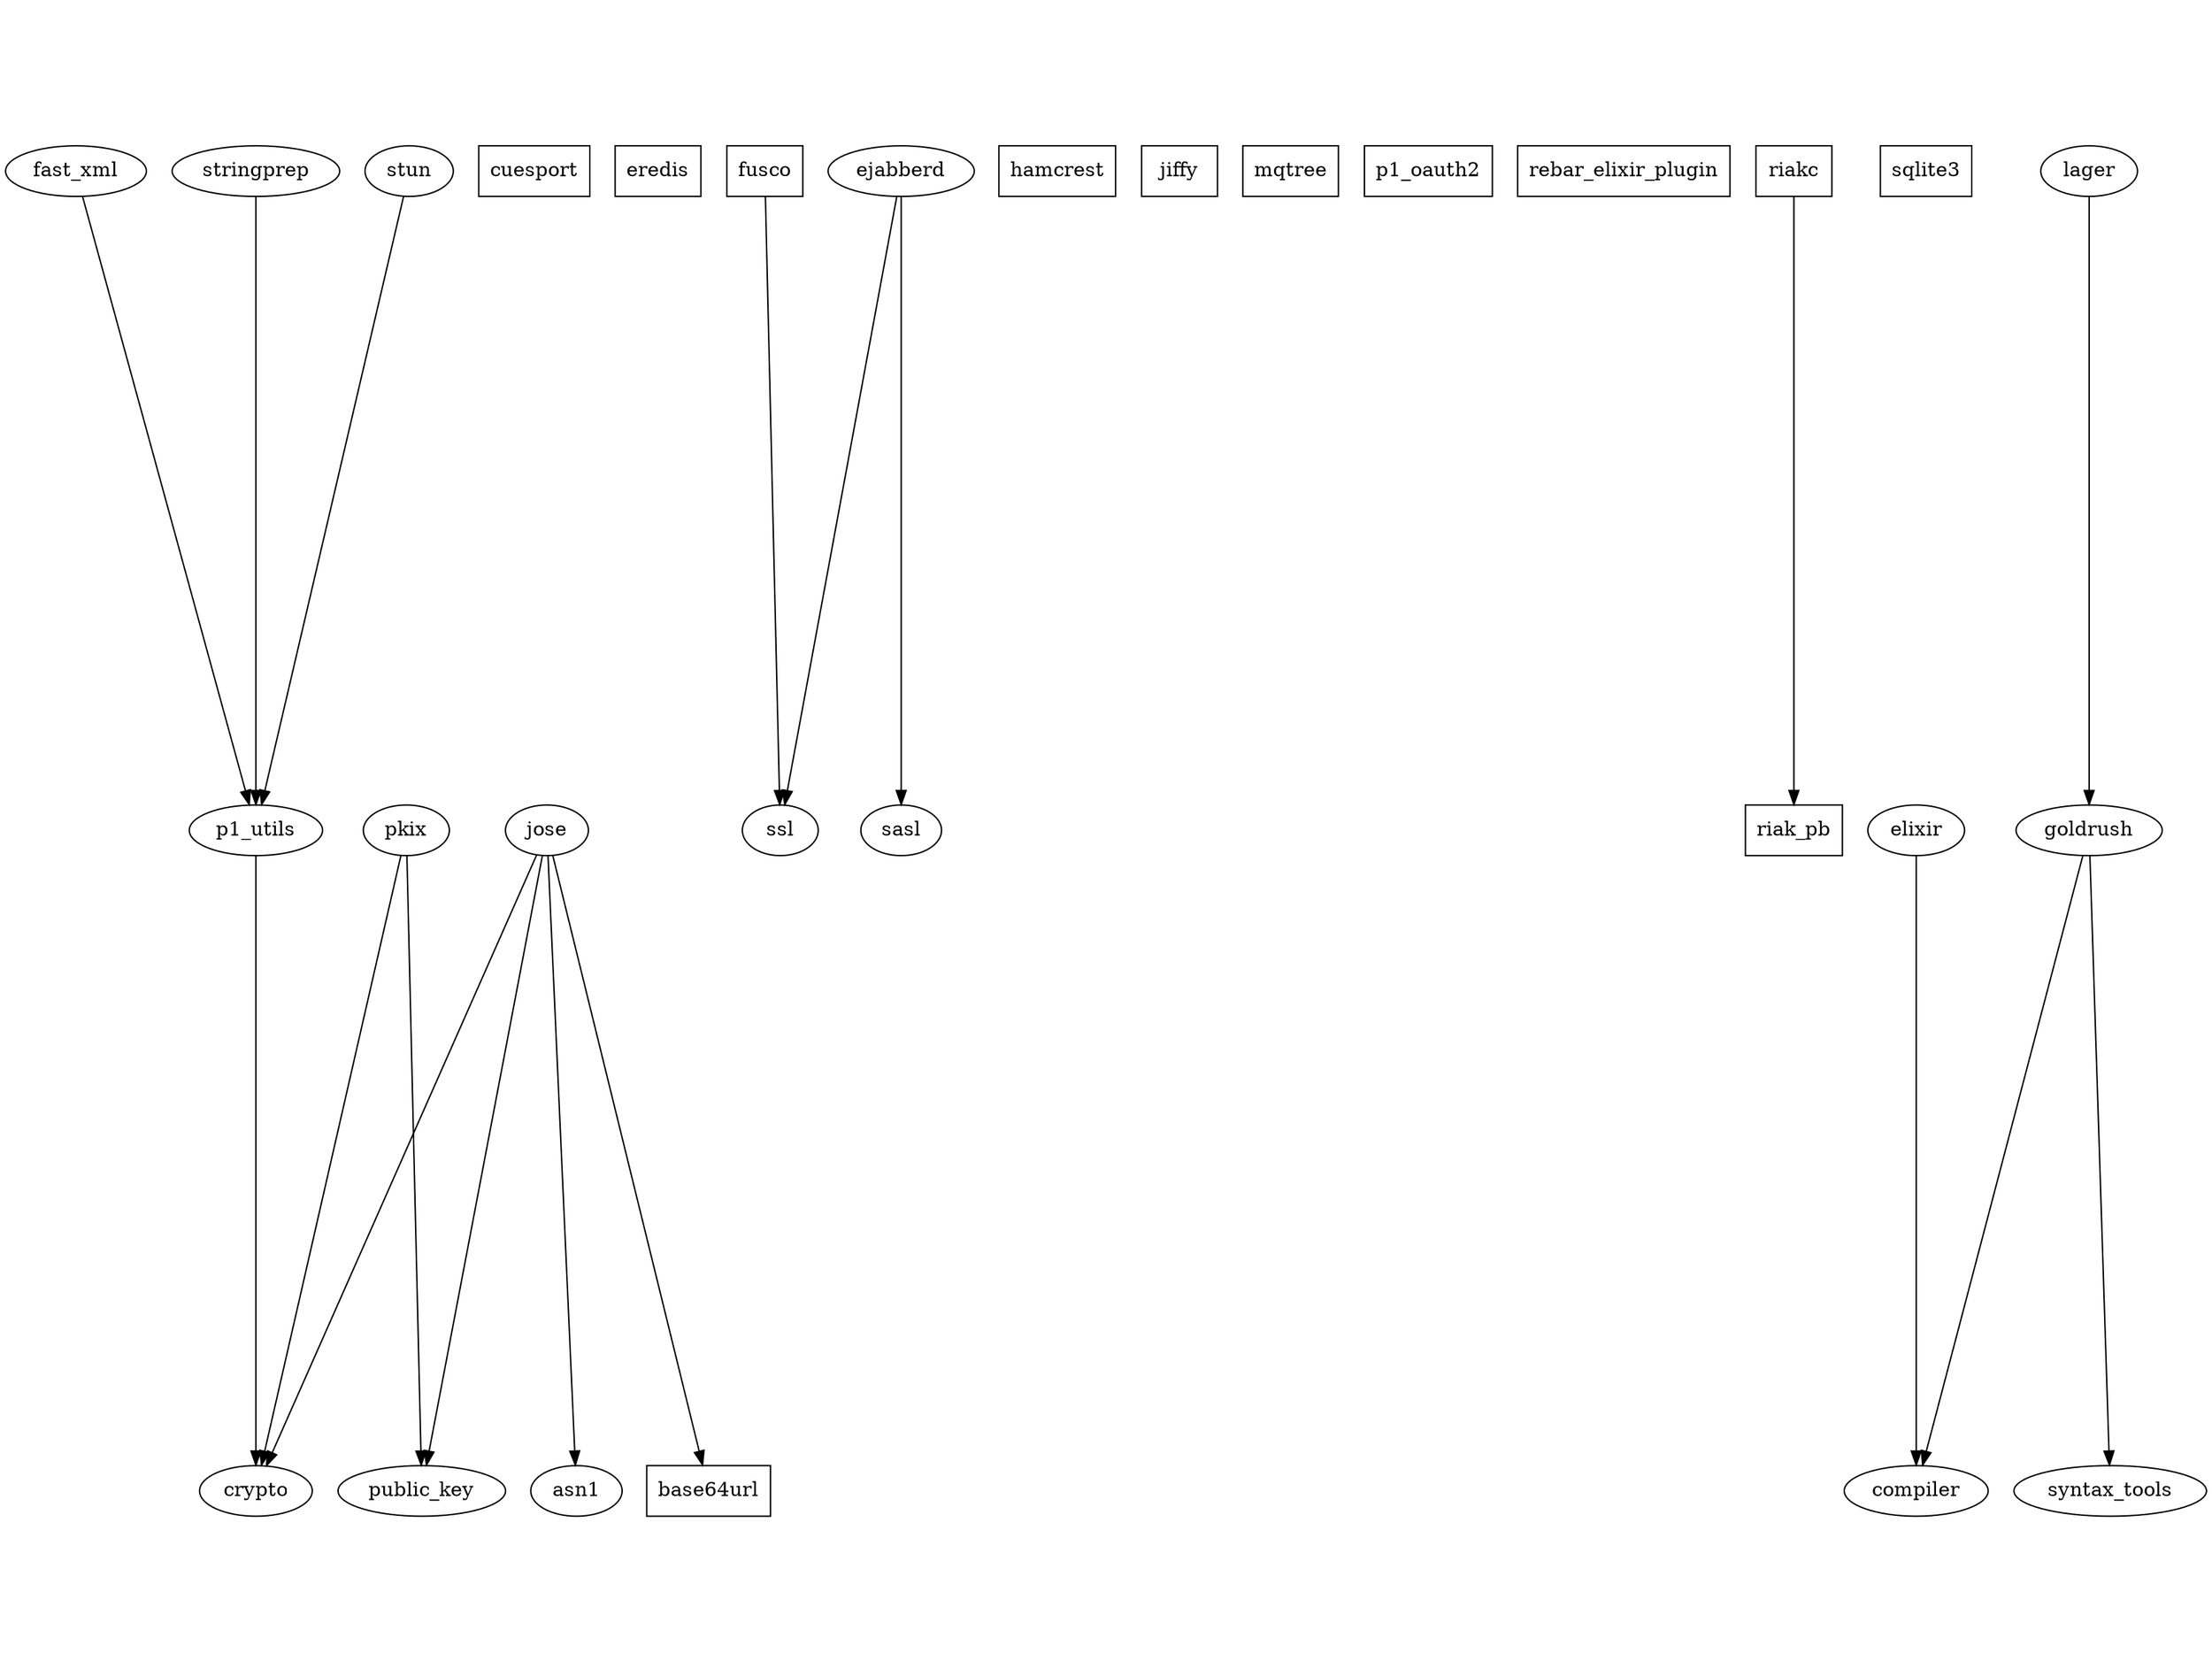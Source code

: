 digraph G { K=0.25; ratio=0.75; overlap="9:prism"; base64url [shape=box] cuesport [shape=box] eredis [shape=box] fusco [shape=box] hamcrest [shape=box] jiffy [shape=box] mqtree [shape=box] p1_oauth2 [shape=box] rebar_elixir_plugin [shape=box] riak_pb [shape=box] riakc [shape=box] sqlite3 [shape=box] elixir->compiler fast_xml->p1_utils fusco->ssl goldrush->syntax_tools goldrush->compiler jose->crypto jose->asn1 jose->public_key jose->base64url lager->goldrush p1_utils->crypto pkix->crypto pkix->public_key riakc->riak_pb stringprep->p1_utils stun->p1_utils ejabberd->sasl ejabberd->ssl }